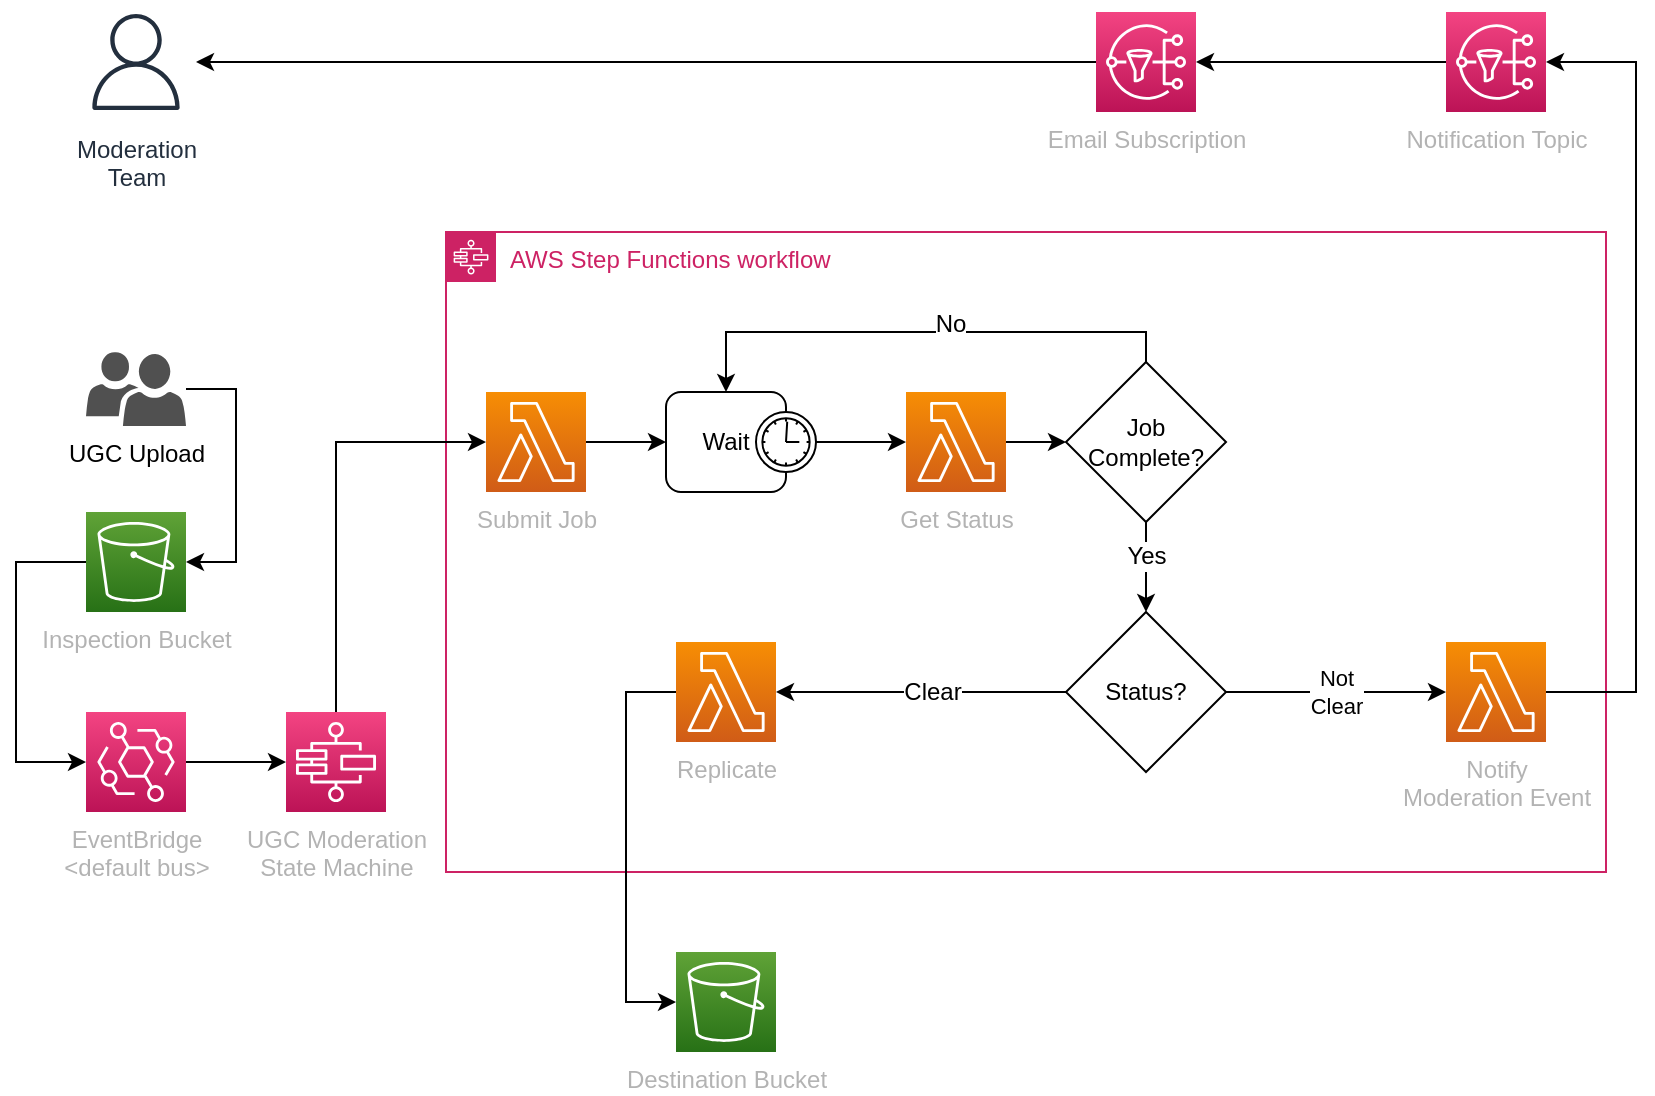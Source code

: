 <mxfile version="12.4.8" type="device"><diagram id="diagramid" name="Diagram"><mxGraphModel dx="1406" dy="1780" grid="1" gridSize="10" guides="1" tooltips="1" connect="1" arrows="1" fold="1" page="1" pageScale="1" pageWidth="850" pageHeight="1100" math="0" shadow="0"><root><mxCell id="0"/><mxCell id="1" parent="0"/><mxCell id="KHPQRPXP1ithzP6Y4FYO-42" value="AWS Step Functions workflow" style="points=[[0,0],[0.25,0],[0.5,0],[0.75,0],[1,0],[1,0.25],[1,0.5],[1,0.75],[1,1],[0.75,1],[0.5,1],[0.25,1],[0,1],[0,0.75],[0,0.5],[0,0.25]];outlineConnect=0;gradientColor=none;html=1;whiteSpace=wrap;fontSize=12;fontStyle=0;shape=mxgraph.aws4.group;grIcon=mxgraph.aws4.group_aws_step_functions_workflow;strokeColor=#CD2264;fillColor=none;verticalAlign=top;align=left;spacingLeft=30;fontColor=#CD2264;dashed=0;" vertex="1" parent="1"><mxGeometry x="235" y="-685" width="580" height="320" as="geometry"/></mxCell><mxCell id="KHPQRPXP1ithzP6Y4FYO-61" value="" style="edgeStyle=orthogonalEdgeStyle;rounded=0;orthogonalLoop=1;jettySize=auto;html=1;" edge="1" parent="1" source="2" target="3"><mxGeometry relative="1" as="geometry"/></mxCell><mxCell id="2" value="Notification Topic" style="outlineConnect=0;fontColor=#B3B3B3;gradientColor=#F34482;gradientDirection=north;fillColor=#BC1356;strokeColor=#ffffff;dashed=0;verticalLabelPosition=bottom;verticalAlign=top;align=center;html=1;fontSize=12;fontStyle=0;aspect=fixed;shape=mxgraph.aws4.resourceIcon;resIcon=mxgraph.aws4.sns;" parent="1" vertex="1"><mxGeometry x="735" y="-795" width="50" height="50" as="geometry"/></mxCell><mxCell id="KHPQRPXP1ithzP6Y4FYO-66" value="" style="edgeStyle=orthogonalEdgeStyle;rounded=0;orthogonalLoop=1;jettySize=auto;html=1;" edge="1" parent="1" source="3" target="KHPQRPXP1ithzP6Y4FYO-64"><mxGeometry relative="1" as="geometry"/></mxCell><mxCell id="3" value="Email Subscription" style="outlineConnect=0;fontColor=#B3B3B3;gradientColor=#F34482;gradientDirection=north;fillColor=#BC1356;strokeColor=#ffffff;dashed=0;verticalLabelPosition=bottom;verticalAlign=top;align=center;html=1;fontSize=12;fontStyle=0;aspect=fixed;shape=mxgraph.aws4.resourceIcon;resIcon=mxgraph.aws4.sns;" parent="1" vertex="1"><mxGeometry x="560" y="-795" width="50" height="50" as="geometry"/></mxCell><mxCell id="KHPQRPXP1ithzP6Y4FYO-28" style="edgeStyle=orthogonalEdgeStyle;rounded=0;orthogonalLoop=1;jettySize=auto;html=1;" edge="1" parent="1" source="4" target="10"><mxGeometry relative="1" as="geometry"><Array as="points"><mxPoint x="20" y="-520"/><mxPoint x="20" y="-420"/></Array></mxGeometry></mxCell><mxCell id="4" value="Inspection Bucket" style="outlineConnect=0;fontColor=#B3B3B3;gradientColor=#60A337;gradientDirection=north;fillColor=#277116;strokeColor=#ffffff;dashed=0;verticalLabelPosition=bottom;verticalAlign=top;align=center;html=1;fontSize=12;fontStyle=0;aspect=fixed;shape=mxgraph.aws4.resourceIcon;resIcon=mxgraph.aws4.s3;" parent="1" vertex="1"><mxGeometry x="55" y="-545" width="50" height="50" as="geometry"/></mxCell><mxCell id="KHPQRPXP1ithzP6Y4FYO-36" value="" style="edgeStyle=orthogonalEdgeStyle;rounded=0;orthogonalLoop=1;jettySize=auto;html=1;" edge="1" parent="1" source="10" target="26"><mxGeometry relative="1" as="geometry"/></mxCell><mxCell id="10" value="EventBridge&lt;br&gt;&amp;lt;default bus&amp;gt;" style="outlineConnect=0;fontColor=#B3B3B3;gradientColor=#F34482;gradientDirection=north;fillColor=#BC1356;strokeColor=#ffffff;dashed=0;verticalLabelPosition=bottom;verticalAlign=top;align=center;html=1;fontSize=12;fontStyle=0;aspect=fixed;shape=mxgraph.aws4.resourceIcon;resIcon=mxgraph.aws4.eventbridge;" parent="1" vertex="1"><mxGeometry x="55" y="-445" width="50" height="50" as="geometry"/></mxCell><mxCell id="KHPQRPXP1ithzP6Y4FYO-47" style="edgeStyle=orthogonalEdgeStyle;rounded=0;orthogonalLoop=1;jettySize=auto;html=1;entryX=0;entryY=0.5;entryDx=0;entryDy=0;" edge="1" parent="1" source="13" target="KHPQRPXP1ithzP6Y4FYO-43"><mxGeometry relative="1" as="geometry"/></mxCell><mxCell id="13" value="Submit Job" style="outlineConnect=0;fontColor=#B3B3B3;gradientColor=#F78E04;gradientDirection=north;fillColor=#D05C17;strokeColor=#ffffff;dashed=0;verticalLabelPosition=bottom;verticalAlign=top;align=center;html=1;fontSize=12;fontStyle=0;aspect=fixed;shape=mxgraph.aws4.resourceIcon;resIcon=mxgraph.aws4.lambda;" parent="1" vertex="1"><mxGeometry x="255" y="-605" width="50" height="50" as="geometry"/></mxCell><mxCell id="KHPQRPXP1ithzP6Y4FYO-50" value="" style="edgeStyle=orthogonalEdgeStyle;rounded=0;orthogonalLoop=1;jettySize=auto;html=1;" edge="1" parent="1" source="16" target="KHPQRPXP1ithzP6Y4FYO-49"><mxGeometry relative="1" as="geometry"/></mxCell><mxCell id="16" value="Get Status" style="outlineConnect=0;fontColor=#B3B3B3;gradientColor=#F78E04;gradientDirection=north;fillColor=#D05C17;strokeColor=#ffffff;dashed=0;verticalLabelPosition=bottom;verticalAlign=top;align=center;html=1;fontSize=12;fontStyle=0;aspect=fixed;shape=mxgraph.aws4.resourceIcon;resIcon=mxgraph.aws4.lambda;" parent="1" vertex="1"><mxGeometry x="465" y="-605" width="50" height="50" as="geometry"/></mxCell><mxCell id="KHPQRPXP1ithzP6Y4FYO-59" style="edgeStyle=orthogonalEdgeStyle;rounded=0;orthogonalLoop=1;jettySize=auto;html=1;" edge="1" parent="1" source="20" target="KHPQRPXP1ithzP6Y4FYO-41"><mxGeometry relative="1" as="geometry"><Array as="points"><mxPoint x="325" y="-455"/><mxPoint x="325" y="-300"/></Array></mxGeometry></mxCell><mxCell id="20" value="Replicate" style="outlineConnect=0;fontColor=#B3B3B3;gradientColor=#F78E04;gradientDirection=north;fillColor=#D05C17;strokeColor=#ffffff;dashed=0;verticalLabelPosition=bottom;verticalAlign=top;align=center;html=1;fontSize=12;fontStyle=0;aspect=fixed;shape=mxgraph.aws4.resourceIcon;resIcon=mxgraph.aws4.lambda;" parent="1" vertex="1"><mxGeometry x="350" y="-480" width="50" height="50" as="geometry"/></mxCell><mxCell id="KHPQRPXP1ithzP6Y4FYO-60" style="edgeStyle=orthogonalEdgeStyle;rounded=0;orthogonalLoop=1;jettySize=auto;html=1;" edge="1" parent="1" source="23" target="2"><mxGeometry relative="1" as="geometry"><Array as="points"><mxPoint x="830" y="-455"/><mxPoint x="830" y="-770"/></Array></mxGeometry></mxCell><mxCell id="23" value="Notify &lt;br&gt;Moderation Event" style="outlineConnect=0;fontColor=#B3B3B3;gradientColor=#F78E04;gradientDirection=north;fillColor=#D05C17;strokeColor=#ffffff;dashed=0;verticalLabelPosition=bottom;verticalAlign=top;align=center;html=1;fontSize=12;fontStyle=0;aspect=fixed;shape=mxgraph.aws4.resourceIcon;resIcon=mxgraph.aws4.lambda;" parent="1" vertex="1"><mxGeometry x="735" y="-480" width="50" height="50" as="geometry"/></mxCell><mxCell id="KHPQRPXP1ithzP6Y4FYO-46" style="edgeStyle=orthogonalEdgeStyle;rounded=0;orthogonalLoop=1;jettySize=auto;html=1;" edge="1" parent="1" source="26" target="13"><mxGeometry relative="1" as="geometry"><Array as="points"><mxPoint x="180" y="-580"/></Array></mxGeometry></mxCell><mxCell id="26" value="UGC Moderation&lt;br&gt;State Machine" style="outlineConnect=0;fontColor=#B3B3B3;gradientColor=#F34482;gradientDirection=north;fillColor=#BC1356;strokeColor=#ffffff;dashed=0;verticalLabelPosition=bottom;verticalAlign=top;align=center;html=1;fontSize=12;fontStyle=0;aspect=fixed;shape=mxgraph.aws4.resourceIcon;resIcon=mxgraph.aws4.step_functions;" parent="1" vertex="1"><mxGeometry x="155" y="-445" width="50" height="50" as="geometry"/></mxCell><mxCell id="KHPQRPXP1ithzP6Y4FYO-33" style="edgeStyle=orthogonalEdgeStyle;rounded=0;orthogonalLoop=1;jettySize=auto;html=1;" edge="1" parent="1" source="KHPQRPXP1ithzP6Y4FYO-32" target="4"><mxGeometry relative="1" as="geometry"><Array as="points"><mxPoint x="130" y="-606"/><mxPoint x="130" y="-520"/></Array></mxGeometry></mxCell><mxCell id="KHPQRPXP1ithzP6Y4FYO-32" value="UGC Upload" style="pointerEvents=1;shadow=0;dashed=0;html=1;strokeColor=none;labelPosition=center;verticalLabelPosition=bottom;verticalAlign=top;align=center;fillColor=#505050;shape=mxgraph.mscae.intune.user_group" vertex="1" parent="1"><mxGeometry x="55" y="-625" width="50" height="37" as="geometry"/></mxCell><mxCell id="KHPQRPXP1ithzP6Y4FYO-41" value="Destination Bucket" style="outlineConnect=0;fontColor=#B3B3B3;gradientColor=#60A337;gradientDirection=north;fillColor=#277116;strokeColor=#ffffff;dashed=0;verticalLabelPosition=bottom;verticalAlign=top;align=center;html=1;fontSize=12;fontStyle=0;aspect=fixed;shape=mxgraph.aws4.resourceIcon;resIcon=mxgraph.aws4.s3;" vertex="1" parent="1"><mxGeometry x="350" y="-325" width="50" height="50" as="geometry"/></mxCell><mxCell id="KHPQRPXP1ithzP6Y4FYO-43" value="Wait" style="html=1;whiteSpace=wrap;rounded=1;" vertex="1" parent="1"><mxGeometry x="345" y="-605" width="60" height="50" as="geometry"/></mxCell><mxCell id="KHPQRPXP1ithzP6Y4FYO-44" value="" style="shape=mxgraph.bpmn.timer_start;perimeter=ellipsePerimeter;html=1;labelPosition=right;labelBackgroundColor=#ffffff;align=left;outlineConnect=0;" vertex="1" parent="KHPQRPXP1ithzP6Y4FYO-43"><mxGeometry x="1" width="30" height="30" relative="1" as="geometry"><mxPoint x="-15" y="10" as="offset"/></mxGeometry></mxCell><mxCell id="KHPQRPXP1ithzP6Y4FYO-48" style="edgeStyle=orthogonalEdgeStyle;rounded=0;orthogonalLoop=1;jettySize=auto;html=1;" edge="1" parent="KHPQRPXP1ithzP6Y4FYO-43" source="KHPQRPXP1ithzP6Y4FYO-44" target="16"><mxGeometry relative="1" as="geometry"/></mxCell><mxCell id="KHPQRPXP1ithzP6Y4FYO-51" style="edgeStyle=orthogonalEdgeStyle;rounded=0;orthogonalLoop=1;jettySize=auto;html=1;entryX=0.5;entryY=0;entryDx=0;entryDy=0;" edge="1" parent="1" source="KHPQRPXP1ithzP6Y4FYO-49" target="KHPQRPXP1ithzP6Y4FYO-43"><mxGeometry relative="1" as="geometry"><Array as="points"><mxPoint x="585" y="-635"/><mxPoint x="375" y="-635"/></Array></mxGeometry></mxCell><mxCell id="KHPQRPXP1ithzP6Y4FYO-52" value="No" style="text;html=1;align=center;verticalAlign=middle;resizable=0;points=[];labelBackgroundColor=#ffffff;" vertex="1" connectable="0" parent="KHPQRPXP1ithzP6Y4FYO-51"><mxGeometry x="-0.114" y="-4" relative="1" as="geometry"><mxPoint as="offset"/></mxGeometry></mxCell><mxCell id="KHPQRPXP1ithzP6Y4FYO-54" value="" style="edgeStyle=orthogonalEdgeStyle;rounded=0;orthogonalLoop=1;jettySize=auto;html=1;" edge="1" parent="1" source="KHPQRPXP1ithzP6Y4FYO-49" target="KHPQRPXP1ithzP6Y4FYO-53"><mxGeometry relative="1" as="geometry"/></mxCell><mxCell id="KHPQRPXP1ithzP6Y4FYO-55" value="Yes" style="text;html=1;align=center;verticalAlign=middle;resizable=0;points=[];labelBackgroundColor=#ffffff;" vertex="1" connectable="0" parent="KHPQRPXP1ithzP6Y4FYO-54"><mxGeometry x="0.111" y="8" relative="1" as="geometry"><mxPoint x="-8" y="-8" as="offset"/></mxGeometry></mxCell><mxCell id="KHPQRPXP1ithzP6Y4FYO-49" value="Job Complete?" style="rhombus;whiteSpace=wrap;html=1;" vertex="1" parent="1"><mxGeometry x="545" y="-620" width="80" height="80" as="geometry"/></mxCell><mxCell id="KHPQRPXP1ithzP6Y4FYO-56" style="edgeStyle=orthogonalEdgeStyle;rounded=0;orthogonalLoop=1;jettySize=auto;html=1;" edge="1" parent="1" source="KHPQRPXP1ithzP6Y4FYO-53" target="20"><mxGeometry relative="1" as="geometry"/></mxCell><mxCell id="KHPQRPXP1ithzP6Y4FYO-57" value="Clear" style="text;html=1;align=center;verticalAlign=middle;resizable=0;points=[];labelBackgroundColor=#ffffff;" vertex="1" connectable="0" parent="KHPQRPXP1ithzP6Y4FYO-56"><mxGeometry x="-0.075" relative="1" as="geometry"><mxPoint as="offset"/></mxGeometry></mxCell><mxCell id="KHPQRPXP1ithzP6Y4FYO-58" value="Not&lt;br&gt;Clear" style="edgeStyle=orthogonalEdgeStyle;rounded=0;orthogonalLoop=1;jettySize=auto;html=1;" edge="1" parent="1" source="KHPQRPXP1ithzP6Y4FYO-53" target="23"><mxGeometry relative="1" as="geometry"/></mxCell><mxCell id="KHPQRPXP1ithzP6Y4FYO-53" value="Status?" style="rhombus;whiteSpace=wrap;html=1;" vertex="1" parent="1"><mxGeometry x="545" y="-495" width="80" height="80" as="geometry"/></mxCell><mxCell id="KHPQRPXP1ithzP6Y4FYO-64" value="Moderation&lt;br&gt;Team" style="outlineConnect=0;fontColor=#232F3E;gradientColor=none;strokeColor=#232F3E;fillColor=#ffffff;dashed=0;verticalLabelPosition=bottom;verticalAlign=top;align=center;html=1;fontSize=12;fontStyle=0;aspect=fixed;shape=mxgraph.aws4.resourceIcon;resIcon=mxgraph.aws4.user;" vertex="1" parent="1"><mxGeometry x="50" y="-800" width="60" height="60" as="geometry"/></mxCell></root></mxGraphModel></diagram></mxfile>